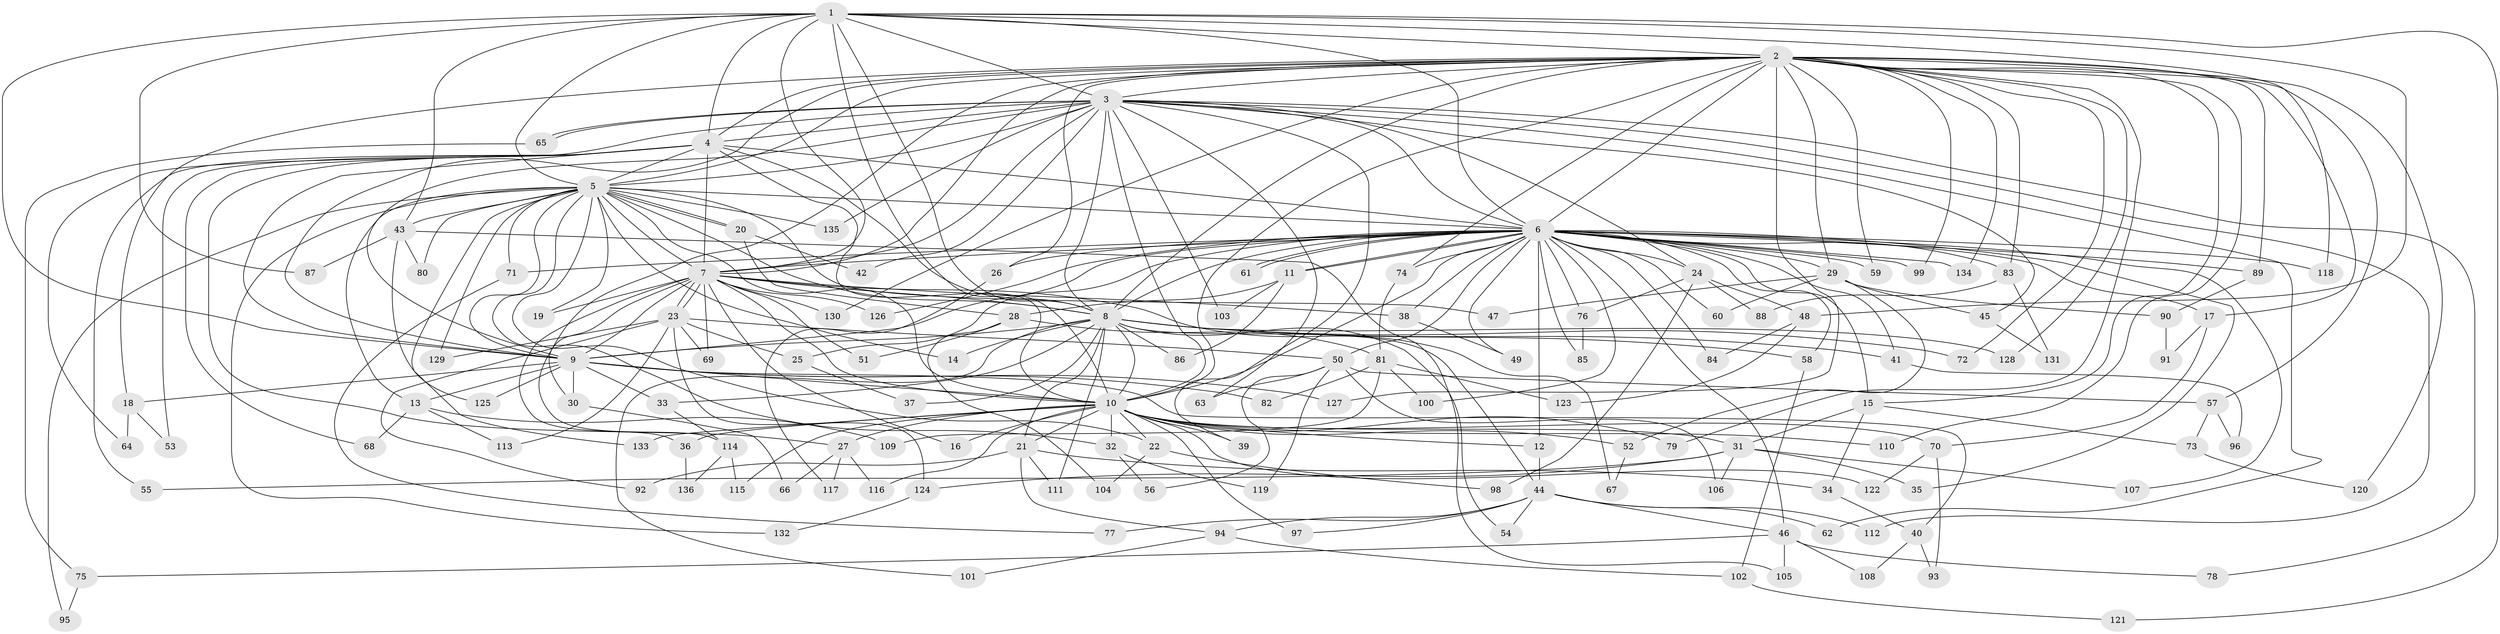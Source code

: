 // coarse degree distribution, {16: 0.00909090909090909, 29: 0.00909090909090909, 20: 0.00909090909090909, 21: 0.00909090909090909, 38: 0.00909090909090909, 35: 0.00909090909090909, 19: 0.00909090909090909, 17: 0.00909090909090909, 5: 0.02727272727272727, 3: 0.15454545454545454, 2: 0.5545454545454546, 10: 0.01818181818181818, 1: 0.00909090909090909, 4: 0.1, 6: 0.02727272727272727, 9: 0.01818181818181818, 7: 0.01818181818181818}
// Generated by graph-tools (version 1.1) at 2025/23/03/03/25 07:23:46]
// undirected, 136 vertices, 297 edges
graph export_dot {
graph [start="1"]
  node [color=gray90,style=filled];
  1;
  2;
  3;
  4;
  5;
  6;
  7;
  8;
  9;
  10;
  11;
  12;
  13;
  14;
  15;
  16;
  17;
  18;
  19;
  20;
  21;
  22;
  23;
  24;
  25;
  26;
  27;
  28;
  29;
  30;
  31;
  32;
  33;
  34;
  35;
  36;
  37;
  38;
  39;
  40;
  41;
  42;
  43;
  44;
  45;
  46;
  47;
  48;
  49;
  50;
  51;
  52;
  53;
  54;
  55;
  56;
  57;
  58;
  59;
  60;
  61;
  62;
  63;
  64;
  65;
  66;
  67;
  68;
  69;
  70;
  71;
  72;
  73;
  74;
  75;
  76;
  77;
  78;
  79;
  80;
  81;
  82;
  83;
  84;
  85;
  86;
  87;
  88;
  89;
  90;
  91;
  92;
  93;
  94;
  95;
  96;
  97;
  98;
  99;
  100;
  101;
  102;
  103;
  104;
  105;
  106;
  107;
  108;
  109;
  110;
  111;
  112;
  113;
  114;
  115;
  116;
  117;
  118;
  119;
  120;
  121;
  122;
  123;
  124;
  125;
  126;
  127;
  128;
  129;
  130;
  131;
  132;
  133;
  134;
  135;
  136;
  1 -- 2;
  1 -- 3;
  1 -- 4;
  1 -- 5;
  1 -- 6;
  1 -- 7;
  1 -- 8;
  1 -- 9;
  1 -- 10;
  1 -- 43;
  1 -- 48;
  1 -- 87;
  1 -- 118;
  1 -- 121;
  2 -- 3;
  2 -- 4;
  2 -- 5;
  2 -- 6;
  2 -- 7;
  2 -- 8;
  2 -- 9;
  2 -- 10;
  2 -- 15;
  2 -- 17;
  2 -- 18;
  2 -- 26;
  2 -- 29;
  2 -- 30;
  2 -- 57;
  2 -- 59;
  2 -- 72;
  2 -- 74;
  2 -- 79;
  2 -- 83;
  2 -- 89;
  2 -- 99;
  2 -- 110;
  2 -- 120;
  2 -- 127;
  2 -- 128;
  2 -- 130;
  2 -- 134;
  3 -- 4;
  3 -- 5;
  3 -- 6;
  3 -- 7;
  3 -- 8;
  3 -- 9;
  3 -- 10;
  3 -- 24;
  3 -- 39;
  3 -- 42;
  3 -- 45;
  3 -- 62;
  3 -- 63;
  3 -- 64;
  3 -- 65;
  3 -- 65;
  3 -- 78;
  3 -- 103;
  3 -- 112;
  3 -- 135;
  4 -- 5;
  4 -- 6;
  4 -- 7;
  4 -- 8;
  4 -- 9;
  4 -- 10;
  4 -- 27;
  4 -- 53;
  4 -- 55;
  4 -- 68;
  5 -- 6;
  5 -- 7;
  5 -- 8;
  5 -- 9;
  5 -- 10;
  5 -- 13;
  5 -- 14;
  5 -- 19;
  5 -- 20;
  5 -- 20;
  5 -- 22;
  5 -- 32;
  5 -- 43;
  5 -- 47;
  5 -- 71;
  5 -- 80;
  5 -- 95;
  5 -- 129;
  5 -- 132;
  5 -- 133;
  5 -- 135;
  6 -- 7;
  6 -- 8;
  6 -- 9;
  6 -- 10;
  6 -- 11;
  6 -- 11;
  6 -- 12;
  6 -- 15;
  6 -- 17;
  6 -- 24;
  6 -- 25;
  6 -- 26;
  6 -- 29;
  6 -- 35;
  6 -- 38;
  6 -- 41;
  6 -- 46;
  6 -- 49;
  6 -- 50;
  6 -- 58;
  6 -- 59;
  6 -- 60;
  6 -- 61;
  6 -- 61;
  6 -- 71;
  6 -- 74;
  6 -- 76;
  6 -- 83;
  6 -- 84;
  6 -- 85;
  6 -- 89;
  6 -- 99;
  6 -- 100;
  6 -- 107;
  6 -- 118;
  6 -- 126;
  6 -- 134;
  7 -- 8;
  7 -- 9;
  7 -- 10;
  7 -- 16;
  7 -- 19;
  7 -- 23;
  7 -- 23;
  7 -- 36;
  7 -- 38;
  7 -- 51;
  7 -- 67;
  7 -- 69;
  7 -- 114;
  7 -- 126;
  7 -- 130;
  8 -- 9;
  8 -- 10;
  8 -- 14;
  8 -- 21;
  8 -- 33;
  8 -- 37;
  8 -- 41;
  8 -- 44;
  8 -- 54;
  8 -- 58;
  8 -- 72;
  8 -- 86;
  8 -- 101;
  8 -- 111;
  8 -- 128;
  9 -- 10;
  9 -- 13;
  9 -- 18;
  9 -- 30;
  9 -- 33;
  9 -- 40;
  9 -- 82;
  9 -- 125;
  9 -- 127;
  10 -- 12;
  10 -- 16;
  10 -- 21;
  10 -- 22;
  10 -- 27;
  10 -- 31;
  10 -- 32;
  10 -- 36;
  10 -- 39;
  10 -- 52;
  10 -- 70;
  10 -- 79;
  10 -- 97;
  10 -- 110;
  10 -- 115;
  10 -- 116;
  10 -- 122;
  10 -- 133;
  11 -- 28;
  11 -- 86;
  11 -- 103;
  12 -- 44;
  13 -- 68;
  13 -- 109;
  13 -- 113;
  15 -- 31;
  15 -- 34;
  15 -- 73;
  17 -- 70;
  17 -- 91;
  18 -- 53;
  18 -- 64;
  20 -- 28;
  20 -- 42;
  21 -- 34;
  21 -- 92;
  21 -- 94;
  21 -- 111;
  22 -- 98;
  22 -- 104;
  23 -- 25;
  23 -- 50;
  23 -- 69;
  23 -- 92;
  23 -- 113;
  23 -- 124;
  23 -- 129;
  24 -- 48;
  24 -- 76;
  24 -- 88;
  24 -- 98;
  25 -- 37;
  26 -- 117;
  27 -- 66;
  27 -- 116;
  27 -- 117;
  28 -- 51;
  28 -- 81;
  28 -- 104;
  29 -- 45;
  29 -- 47;
  29 -- 52;
  29 -- 60;
  29 -- 90;
  30 -- 66;
  31 -- 35;
  31 -- 55;
  31 -- 106;
  31 -- 107;
  31 -- 124;
  32 -- 56;
  32 -- 119;
  33 -- 114;
  34 -- 40;
  36 -- 136;
  38 -- 49;
  40 -- 93;
  40 -- 108;
  41 -- 96;
  43 -- 80;
  43 -- 87;
  43 -- 105;
  43 -- 125;
  44 -- 46;
  44 -- 54;
  44 -- 62;
  44 -- 77;
  44 -- 94;
  44 -- 97;
  44 -- 112;
  45 -- 131;
  46 -- 75;
  46 -- 78;
  46 -- 105;
  46 -- 108;
  48 -- 84;
  48 -- 123;
  50 -- 56;
  50 -- 57;
  50 -- 63;
  50 -- 106;
  50 -- 119;
  52 -- 67;
  57 -- 73;
  57 -- 96;
  58 -- 102;
  65 -- 75;
  70 -- 93;
  70 -- 122;
  71 -- 77;
  73 -- 120;
  74 -- 81;
  75 -- 95;
  76 -- 85;
  81 -- 82;
  81 -- 100;
  81 -- 109;
  81 -- 123;
  83 -- 88;
  83 -- 131;
  89 -- 90;
  90 -- 91;
  94 -- 101;
  94 -- 102;
  102 -- 121;
  114 -- 115;
  114 -- 136;
  124 -- 132;
}
